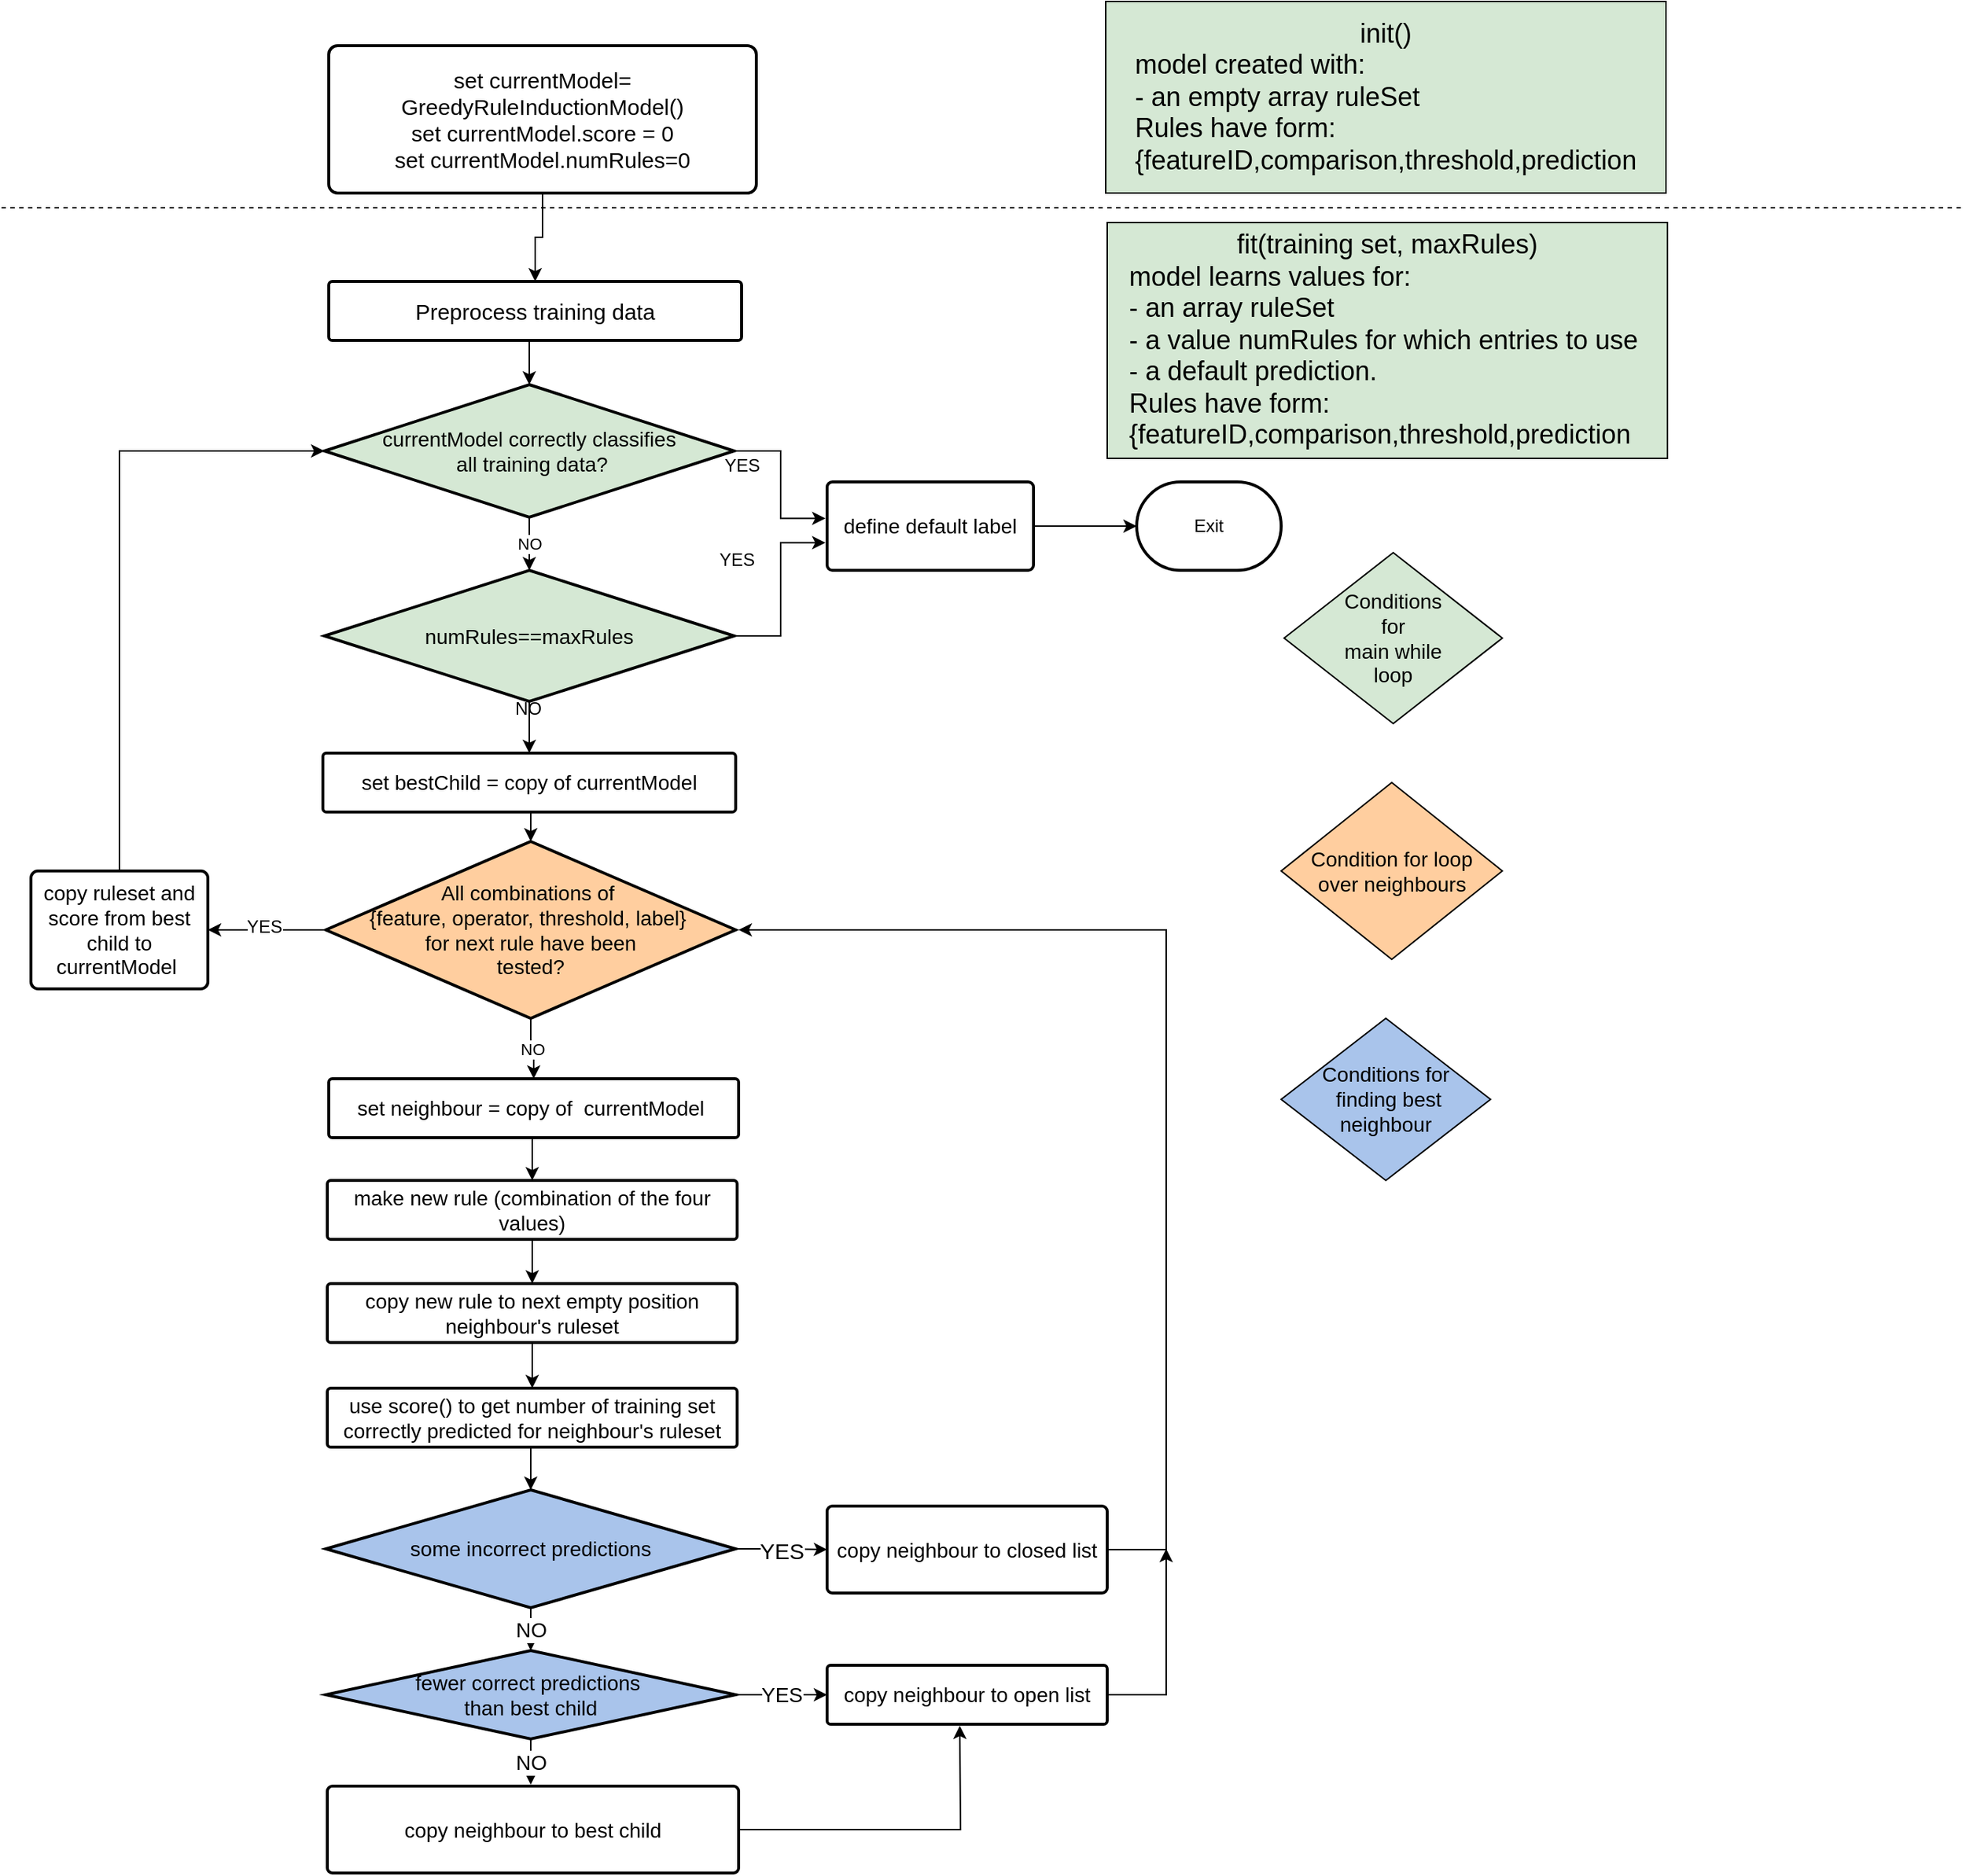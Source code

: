 <mxGraphModel dx="1681" dy="1048" grid="1" gridSize="10" guides="1" tooltips="1" connect="1" arrows="1" fold="1" page="1" pageScale="1" pageWidth="827" pageHeight="1169" background="#ffffff"><root><mxCell id="0"/><mxCell id="1" parent="0"/><mxCell id="10" style="edgeStyle=orthogonalEdgeStyle;rounded=0;html=1;exitX=0.5;exitY=1;exitPerimeter=0;entryX=0.5;entryY=0;entryPerimeter=0;jettySize=auto;orthogonalLoop=1;" parent="1" source="2" target="3" edge="1"><mxGeometry relative="1" as="geometry"/></mxCell><mxCell id="2" value="&lt;span style=&quot;font-size: 15px ; letter-spacing: 0px&quot;&gt;set currentModel= GreedyRuleInductionModel()&lt;/span&gt;&lt;br&gt;&lt;div&gt;&lt;div style=&quot;font-size: 15px&quot;&gt;&lt;font style=&quot;font-size: 15px&quot;&gt;set currentModel&lt;/font&gt;&lt;span style=&quot;letter-spacing: 0px&quot;&gt;.score = 0&lt;/span&gt;&lt;/div&gt;&lt;/div&gt;&lt;div style=&quot;font-size: 15px&quot;&gt;&lt;span style=&quot;letter-spacing: 0px&quot;&gt;set currentModel.numRules=0&lt;/span&gt;&lt;/div&gt;" style="shape=mxgraph.flowchart.process;whiteSpace=wrap;html=1;fillColor=#ffffff;strokeColor=#000000;strokeWidth=2;align=center;" parent="1" vertex="1"><mxGeometry x="242" y="140" width="290" height="100" as="geometry"/></mxCell><mxCell id="11" style="edgeStyle=orthogonalEdgeStyle;rounded=0;html=1;exitX=0.5;exitY=1;exitPerimeter=0;entryX=0.5;entryY=0;entryPerimeter=0;jettySize=auto;orthogonalLoop=1;" parent="1" source="3" target="4" edge="1"><mxGeometry relative="1" as="geometry"/></mxCell><mxCell id="3" value="&lt;font style=&quot;font-size: 15px&quot;&gt;Preprocess training data&lt;/font&gt;" style="shape=mxgraph.flowchart.process;whiteSpace=wrap;html=1;fillColor=#ffffff;strokeColor=#000000;strokeWidth=2;align=center;" parent="1" vertex="1"><mxGeometry x="242" y="300" width="280" height="40" as="geometry"/></mxCell><mxCell id="7" style="edgeStyle=orthogonalEdgeStyle;rounded=0;html=1;exitX=1;exitY=0.5;exitPerimeter=0;entryX=-0.008;entryY=0.413;entryPerimeter=0;jettySize=auto;orthogonalLoop=1;" parent="1" source="4" target="6" edge="1"><mxGeometry relative="1" as="geometry"/></mxCell><mxCell id="9" value="YES" style="text;html=1;resizable=0;points=[];align=center;verticalAlign=middle;labelBackgroundColor=#ffffff;" parent="7" vertex="1" connectable="0"><mxGeometry x="-0.495" y="2" relative="1" as="geometry"><mxPoint x="-22" y="12" as="offset"/></mxGeometry></mxCell><mxCell id="12" value="NO" style="edgeStyle=orthogonalEdgeStyle;rounded=0;html=1;exitX=0.5;exitY=1;exitPerimeter=0;entryX=0.5;entryY=0;entryPerimeter=0;jettySize=auto;orthogonalLoop=1;" parent="1" source="4" target="5" edge="1"><mxGeometry relative="1" as="geometry"/></mxCell><mxCell id="4" value="&lt;font style=&quot;font-size: 14px&quot;&gt;currentModel correctly classifies&lt;/font&gt;&lt;div&gt;&lt;font style=&quot;font-size: 14px&quot;&gt;&amp;nbsp;all training data?&lt;/font&gt;&lt;/div&gt;" style="shape=mxgraph.flowchart.decision;whiteSpace=wrap;html=1;fillColor=#D5E8D4;strokeColor=#000000;strokeWidth=2;align=center;" parent="1" vertex="1"><mxGeometry x="239" y="370" width="278" height="90" as="geometry"/></mxCell><mxCell id="8" style="edgeStyle=orthogonalEdgeStyle;rounded=0;html=1;exitX=1;exitY=0.5;exitPerimeter=0;entryX=-0.008;entryY=0.688;entryPerimeter=0;jettySize=auto;orthogonalLoop=1;" parent="1" source="5" target="6" edge="1"><mxGeometry relative="1" as="geometry"/></mxCell><mxCell id="15" value="&amp;nbsp;" style="text;html=1;resizable=0;points=[];align=center;verticalAlign=middle;labelBackgroundColor=#ffffff;" parent="8" vertex="1" connectable="0"><mxGeometry x="-0.483" y="24" relative="1" as="geometry"><mxPoint x="25" y="-24" as="offset"/></mxGeometry></mxCell><mxCell id="24" style="edgeStyle=orthogonalEdgeStyle;rounded=0;html=1;exitX=0.5;exitY=1;exitPerimeter=0;jettySize=auto;orthogonalLoop=1;" parent="1" source="5" edge="1"><mxGeometry relative="1" as="geometry"><mxPoint x="379" y="598" as="targetPoint"/></mxGeometry></mxCell><mxCell id="26" value="NO" style="text;html=1;resizable=0;points=[];align=center;verticalAlign=middle;labelBackgroundColor=#ffffff;" parent="24" vertex="1" connectable="0"><mxGeometry x="-0.733" y="5" relative="1" as="geometry"><mxPoint x="-7" y="4" as="offset"/></mxGeometry></mxCell><mxCell id="66" style="edgeStyle=orthogonalEdgeStyle;rounded=0;html=1;exitX=0.5;exitY=1;exitPerimeter=0;entryX=0.5;entryY=0;entryPerimeter=0;jettySize=auto;orthogonalLoop=1;" edge="1" parent="1" source="5" target="19"><mxGeometry relative="1" as="geometry"/></mxCell><mxCell id="5" value="&lt;span style=&quot;font-size: 14px&quot;&gt;numRules==maxRules&lt;/span&gt;" style="shape=mxgraph.flowchart.decision;whiteSpace=wrap;html=1;fillColor=#D5E8D4;strokeColor=#000000;strokeWidth=2;align=center;" parent="1" vertex="1"><mxGeometry x="239" y="496" width="278" height="89" as="geometry"/></mxCell><mxCell id="14" style="edgeStyle=orthogonalEdgeStyle;rounded=0;html=1;exitX=1;exitY=0.5;exitPerimeter=0;entryX=0;entryY=0.5;entryPerimeter=0;jettySize=auto;orthogonalLoop=1;" parent="1" source="6" target="13" edge="1"><mxGeometry relative="1" as="geometry"/></mxCell><mxCell id="6" value="&lt;font style=&quot;font-size: 14px&quot;&gt;define default label&lt;/font&gt;" style="shape=mxgraph.flowchart.process;whiteSpace=wrap;html=1;fillColor=#ffffff;strokeColor=#000000;strokeWidth=2;align=center;" parent="1" vertex="1"><mxGeometry x="580" y="436" width="140" height="60" as="geometry"/></mxCell><mxCell id="13" value="Exit" style="shape=mxgraph.flowchart.terminator;whiteSpace=wrap;html=1;fillColor=#ffffff;strokeColor=#000000;strokeWidth=2;align=center;" parent="1" vertex="1"><mxGeometry x="790" y="436" width="98" height="60" as="geometry"/></mxCell><mxCell id="21" style="edgeStyle=orthogonalEdgeStyle;rounded=0;html=1;exitX=0;exitY=0.5;exitPerimeter=0;jettySize=auto;orthogonalLoop=1;" parent="1" source="17" target="20" edge="1"><mxGeometry relative="1" as="geometry"/></mxCell><mxCell id="23" value="YES" style="text;html=1;resizable=0;points=[];align=center;verticalAlign=middle;labelBackgroundColor=#ffffff;" parent="21" vertex="1" connectable="0"><mxGeometry x="0.048" y="-2" relative="1" as="geometry"><mxPoint as="offset"/></mxGeometry></mxCell><mxCell id="29" value="NO" style="edgeStyle=orthogonalEdgeStyle;rounded=0;html=1;exitX=0.5;exitY=1;exitPerimeter=0;entryX=0.5;entryY=0;entryPerimeter=0;jettySize=auto;orthogonalLoop=1;" parent="1" source="17" target="27" edge="1"><mxGeometry relative="1" as="geometry"/></mxCell><mxCell id="17" value="&lt;span style=&quot;font-size: 14px&quot;&gt;All combinations of&amp;nbsp;&lt;/span&gt;&lt;div&gt;&lt;span style=&quot;font-size: 14px&quot;&gt;{feature, operator,&amp;nbsp;threshold, label}&amp;nbsp;&lt;/span&gt;&lt;/div&gt;&lt;div&gt;&lt;span style=&quot;font-size: 14px&quot;&gt;&amp;nbsp;for next rule have been&amp;nbsp;&lt;/span&gt;&lt;/div&gt;&lt;div&gt;&lt;span style=&quot;font-size: 14px&quot;&gt;tested?&lt;/span&gt;&lt;/div&gt;" style="shape=mxgraph.flowchart.decision;whiteSpace=wrap;html=1;fillColor=#FFCE9F;strokeColor=#000000;strokeWidth=2;align=center;" parent="1" vertex="1"><mxGeometry x="240" y="680" width="278" height="120" as="geometry"/></mxCell><mxCell id="25" style="edgeStyle=orthogonalEdgeStyle;rounded=0;html=1;exitX=0.5;exitY=1;exitPerimeter=0;entryX=0.5;entryY=0;entryPerimeter=0;jettySize=auto;orthogonalLoop=1;" parent="1" source="19" target="17" edge="1"><mxGeometry relative="1" as="geometry"/></mxCell><mxCell id="19" value="&lt;font style=&quot;font-size: 14px&quot;&gt;set bestChild = copy of currentModel&lt;/font&gt;" style="shape=mxgraph.flowchart.process;whiteSpace=wrap;html=1;fillColor=#ffffff;strokeColor=#000000;strokeWidth=2;align=center;" parent="1" vertex="1"><mxGeometry x="238" y="620" width="280" height="40" as="geometry"/></mxCell><mxCell id="22" style="edgeStyle=orthogonalEdgeStyle;rounded=0;html=1;exitX=0.5;exitY=0;exitPerimeter=0;entryX=0;entryY=0.5;entryPerimeter=0;jettySize=auto;orthogonalLoop=1;" parent="1" source="20" target="4" edge="1"><mxGeometry relative="1" as="geometry"/></mxCell><mxCell id="20" value="&lt;font style=&quot;font-size: 14px&quot;&gt;copy ruleset and score from best child to currentModel&amp;nbsp;&lt;/font&gt;" style="shape=mxgraph.flowchart.process;whiteSpace=wrap;html=1;fillColor=#ffffff;strokeColor=#000000;strokeWidth=2;align=center;" parent="1" vertex="1"><mxGeometry x="40" y="700" width="120" height="80" as="geometry"/></mxCell><mxCell id="40" style="edgeStyle=orthogonalEdgeStyle;rounded=0;html=1;exitX=0.5;exitY=1;exitPerimeter=0;jettySize=auto;orthogonalLoop=1;entryX=0.5;entryY=0;entryPerimeter=0;" parent="1" source="27" edge="1" target="55"><mxGeometry relative="1" as="geometry"><mxPoint x="381" y="920" as="targetPoint"/><Array as="points"><mxPoint x="380" y="881"/></Array></mxGeometry></mxCell><mxCell id="27" value="&lt;font style=&quot;font-size: 14px&quot;&gt;set neighbour = copy of &amp;nbsp;currentModel&amp;nbsp;&lt;/font&gt;" style="shape=mxgraph.flowchart.process;whiteSpace=wrap;html=1;fillColor=#ffffff;strokeColor=#000000;strokeWidth=2;align=center;" parent="1" vertex="1"><mxGeometry x="242" y="841" width="278" height="40" as="geometry"/></mxCell><mxCell id="28" value="YES" style="text;html=1;resizable=0;points=[];autosize=1;align=left;verticalAlign=top;spacingTop=-4;" parent="1" vertex="1"><mxGeometry x="505" y="479" width="40" height="10" as="geometry"/></mxCell><mxCell id="39" style="edgeStyle=orthogonalEdgeStyle;rounded=0;html=1;exitX=0.5;exitY=1;exitPerimeter=0;entryX=0.5;entryY=0;entryPerimeter=0;jettySize=auto;orthogonalLoop=1;" parent="1" source="30" target="31" edge="1"><mxGeometry relative="1" as="geometry"/></mxCell><mxCell id="30" value="&lt;font style=&quot;font-size: 14px&quot;&gt;copy new rule to next empty position neighbour's ruleset&lt;/font&gt;" style="shape=mxgraph.flowchart.process;whiteSpace=wrap;html=1;fillColor=#ffffff;strokeColor=#000000;strokeWidth=2;align=center;" parent="1" vertex="1"><mxGeometry x="241" y="980" width="278" height="40" as="geometry"/></mxCell><mxCell id="41" style="edgeStyle=orthogonalEdgeStyle;rounded=0;html=1;exitX=0.5;exitY=1;exitPerimeter=0;entryX=0.5;entryY=0;entryPerimeter=0;jettySize=auto;orthogonalLoop=1;" parent="1" source="31" target="34" edge="1"><mxGeometry relative="1" as="geometry"/></mxCell><mxCell id="31" value="&lt;span style=&quot;font-size: 14px&quot;&gt;use score() to get number of training set correctly predicted for neighbour's ruleset&lt;/span&gt;" style="shape=mxgraph.flowchart.process;whiteSpace=wrap;html=1;fillColor=#ffffff;strokeColor=#000000;strokeWidth=2;align=center;" parent="1" vertex="1"><mxGeometry x="241" y="1051" width="278" height="40" as="geometry"/></mxCell><mxCell id="36" value="&lt;font style=&quot;font-size: 15px&quot;&gt;YES&lt;/font&gt;" style="edgeStyle=orthogonalEdgeStyle;rounded=0;html=1;exitX=1;exitY=0.5;exitPerimeter=0;entryX=0;entryY=0.5;entryPerimeter=0;jettySize=auto;orthogonalLoop=1;" parent="1" source="34" target="35" edge="1"><mxGeometry relative="1" as="geometry"/></mxCell><mxCell id="43" value="&lt;font style=&quot;font-size: 14px&quot;&gt;NO&lt;/font&gt;" style="edgeStyle=orthogonalEdgeStyle;rounded=0;html=1;exitX=0.5;exitY=1;exitPerimeter=0;entryX=0.5;entryY=0;entryPerimeter=0;jettySize=auto;orthogonalLoop=1;" parent="1" source="34" target="42" edge="1"><mxGeometry relative="1" as="geometry"/></mxCell><mxCell id="34" value="&lt;font style=&quot;font-size: 14px&quot;&gt;some incorrect predictions&lt;/font&gt;" style="shape=mxgraph.flowchart.decision;whiteSpace=wrap;html=1;fillColor=#A9C4EB;strokeColor=#000000;strokeWidth=2;align=center;" parent="1" vertex="1"><mxGeometry x="240" y="1120" width="278" height="80" as="geometry"/></mxCell><mxCell id="37" style="edgeStyle=orthogonalEdgeStyle;rounded=0;html=1;exitX=1;exitY=0.5;exitPerimeter=0;jettySize=auto;orthogonalLoop=1;" parent="1" source="35" edge="1"><mxGeometry relative="1" as="geometry"><mxPoint x="520" y="740" as="targetPoint"/><Array as="points"><mxPoint x="810" y="1161"/><mxPoint x="810" y="740"/></Array></mxGeometry></mxCell><mxCell id="35" value="&lt;font style=&quot;font-size: 14px&quot;&gt;copy neighbour to closed list&lt;/font&gt;" style="shape=mxgraph.flowchart.process;whiteSpace=wrap;html=1;fillColor=#ffffff;strokeColor=#000000;strokeWidth=2;align=center;" parent="1" vertex="1"><mxGeometry x="580" y="1131" width="190" height="59" as="geometry"/></mxCell><mxCell id="38" value="" style="endArrow=none;dashed=1;html=1;" parent="1" edge="1"><mxGeometry width="50" height="50" relative="1" as="geometry"><mxPoint x="20" y="250" as="sourcePoint"/><mxPoint x="1350" y="250" as="targetPoint"/></mxGeometry></mxCell><mxCell id="46" value="&lt;font style=&quot;font-size: 14px&quot;&gt;NO&lt;/font&gt;" style="edgeStyle=orthogonalEdgeStyle;rounded=0;html=1;exitX=0.5;exitY=1;exitPerimeter=0;jettySize=auto;orthogonalLoop=1;" parent="1" source="42" edge="1"><mxGeometry relative="1" as="geometry"><mxPoint x="379" y="1320" as="targetPoint"/></mxGeometry></mxCell><mxCell id="62" value="&lt;font style=&quot;font-size: 14px&quot;&gt;YES&lt;/font&gt;" style="edgeStyle=orthogonalEdgeStyle;rounded=0;html=1;exitX=1;exitY=0.5;exitPerimeter=0;entryX=0;entryY=0.5;entryPerimeter=0;jettySize=auto;orthogonalLoop=1;" edge="1" parent="1" source="42" target="45"><mxGeometry relative="1" as="geometry"/></mxCell><mxCell id="42" value="&lt;font style=&quot;font-size: 14px&quot;&gt;fewer correct predictions&amp;nbsp;&lt;/font&gt;&lt;div&gt;&lt;font style=&quot;font-size: 14px&quot;&gt;than best child&lt;/font&gt;&lt;/div&gt;" style="shape=mxgraph.flowchart.decision;whiteSpace=wrap;html=1;fillColor=#A9C4EB;strokeColor=#000000;strokeWidth=2;align=center;" parent="1" vertex="1"><mxGeometry x="240" y="1229" width="278" height="60" as="geometry"/></mxCell><mxCell id="65" style="edgeStyle=orthogonalEdgeStyle;rounded=0;html=1;exitX=1;exitY=0.5;exitPerimeter=0;jettySize=auto;orthogonalLoop=1;" edge="1" parent="1" source="44"><mxGeometry relative="1" as="geometry"><mxPoint x="670" y="1280" as="targetPoint"/></mxGeometry></mxCell><mxCell id="44" value="&lt;span style=&quot;font-size: 14px&quot;&gt;copy neighbour to&amp;nbsp;best child&lt;/span&gt;" style="shape=mxgraph.flowchart.process;whiteSpace=wrap;html=1;fillColor=#ffffff;strokeColor=#000000;strokeWidth=2;align=center;" parent="1" vertex="1"><mxGeometry x="241" y="1321" width="279" height="59" as="geometry"/></mxCell><mxCell id="47" style="edgeStyle=orthogonalEdgeStyle;rounded=0;html=1;exitX=1;exitY=0.5;exitPerimeter=0;jettySize=auto;orthogonalLoop=1;" parent="1" source="45" edge="1"><mxGeometry relative="1" as="geometry"><mxPoint x="810" y="1160" as="targetPoint"/><Array as="points"><mxPoint x="810" y="1259"/></Array></mxGeometry></mxCell><mxCell id="45" value="&lt;font style=&quot;font-size: 14px&quot;&gt;copy neighbour to open list&lt;/font&gt;" style="shape=mxgraph.flowchart.process;whiteSpace=wrap;html=1;fillColor=#ffffff;strokeColor=#000000;strokeWidth=2;align=center;" parent="1" vertex="1"><mxGeometry x="580" y="1239" width="190" height="40" as="geometry"/></mxCell><mxCell id="52" value="&lt;font style=&quot;font-size: 14px&quot;&gt;Conditions&lt;/font&gt;&lt;div style=&quot;font-size: 14px&quot;&gt;&lt;font style=&quot;font-size: 14px&quot;&gt;for&lt;/font&gt;&lt;/div&gt;&lt;div style=&quot;font-size: 14px&quot;&gt;&lt;font style=&quot;font-size: 14px&quot;&gt;&amp;nbsp;main while&amp;nbsp;&lt;/font&gt;&lt;/div&gt;&lt;div style=&quot;font-size: 14px&quot;&gt;&lt;font style=&quot;font-size: 14px&quot;&gt;loop&lt;/font&gt;&lt;/div&gt;" style="rhombus;whiteSpace=wrap;html=1;fillColor=#D5E8D4;" parent="1" vertex="1"><mxGeometry x="890" y="484" width="148" height="116" as="geometry"/></mxCell><mxCell id="53" value="&lt;font style=&quot;font-size: 14px&quot;&gt;Condition for loop&lt;/font&gt;&lt;div&gt;&lt;font style=&quot;font-size: 14px&quot;&gt;&amp;nbsp;over neighbours&lt;/font&gt;&amp;nbsp;&lt;/div&gt;" style="rhombus;whiteSpace=wrap;html=1;fillColor=#FFCE9F;" parent="1" vertex="1"><mxGeometry x="888" y="640" width="150" height="120" as="geometry"/></mxCell><mxCell id="54" value="&lt;font style=&quot;font-size: 14px&quot;&gt;Conditions for&lt;/font&gt;&lt;div&gt;&lt;font style=&quot;font-size: 14px&quot;&gt;&amp;nbsp;finding best neighbour&lt;/font&gt;&lt;/div&gt;" style="rhombus;whiteSpace=wrap;html=1;fillColor=#A9C4EB;" parent="1" vertex="1"><mxGeometry x="888" y="800" width="142" height="110" as="geometry"/></mxCell><mxCell id="56" style="edgeStyle=orthogonalEdgeStyle;rounded=0;html=1;exitX=0.5;exitY=1;exitPerimeter=0;entryX=0.5;entryY=0;entryPerimeter=0;jettySize=auto;orthogonalLoop=1;" parent="1" source="55" target="30" edge="1"><mxGeometry relative="1" as="geometry"/></mxCell><mxCell id="55" value="&lt;font style=&quot;font-size: 14px&quot;&gt;make new rule (combination of the four values)&lt;/font&gt;" style="shape=mxgraph.flowchart.process;whiteSpace=wrap;html=1;fillColor=#ffffff;strokeColor=#000000;strokeWidth=2;align=center;" parent="1" vertex="1"><mxGeometry x="241" y="910" width="278" height="40" as="geometry"/></mxCell><mxCell id="57" value="&lt;font style=&quot;font-size: 18px&quot;&gt;init()&lt;/font&gt;" style="text;html=1;strokeColor=none;fillColor=none;align=center;verticalAlign=middle;whiteSpace=wrap;rounded=0;" parent="1" vertex="1"><mxGeometry x="924" y="120" width="40" height="30" as="geometry"/></mxCell><mxCell id="60" value="&lt;font style=&quot;font-size: 18px&quot;&gt;init()&lt;/font&gt;&lt;div style=&quot;text-align: left ; font-size: 18px&quot;&gt;&lt;font style=&quot;font-size: 18px&quot;&gt;model created with:&lt;/font&gt;&lt;/div&gt;&lt;div style=&quot;text-align: left ; font-size: 18px&quot;&gt;&lt;font style=&quot;font-size: 18px&quot;&gt;- an empty array ruleSet&amp;nbsp;&lt;/font&gt;&lt;/div&gt;&lt;div style=&quot;text-align: left ; font-size: 18px&quot;&gt;&lt;font style=&quot;font-size: 18px&quot;&gt;Rules have form:&amp;nbsp;&lt;/font&gt;&lt;/div&gt;&lt;div style=&quot;text-align: left ; font-size: 18px&quot;&gt;&lt;font style=&quot;font-size: 18px&quot;&gt;{featureID,comparison,threshold,prediction&lt;/font&gt;&lt;/div&gt;" style="rounded=0;whiteSpace=wrap;html=1;fillColor=#D5E8D4;" vertex="1" parent="1"><mxGeometry x="769" y="110" width="380" height="130" as="geometry"/></mxCell><mxCell id="61" value="&lt;font style=&quot;font-size: 18px&quot;&gt;fit(training set, maxRules)&lt;/font&gt;&lt;div style=&quot;text-align: left ; font-size: 18px&quot;&gt;&lt;font style=&quot;font-size: 18px&quot;&gt;model learns values for:&lt;/font&gt;&lt;/div&gt;&lt;div style=&quot;text-align: left ; font-size: 18px&quot;&gt;&lt;font style=&quot;font-size: 18px&quot;&gt;- an array ruleSet&amp;nbsp;&lt;/font&gt;&lt;/div&gt;&lt;div style=&quot;text-align: left ; font-size: 18px&quot;&gt;&lt;font style=&quot;font-size: 18px&quot;&gt;- a value numRules for which entries to use&amp;nbsp;&lt;/font&gt;&lt;/div&gt;&lt;div style=&quot;text-align: left ; font-size: 18px&quot;&gt;&lt;font style=&quot;font-size: 18px&quot;&gt;- a default prediction.&lt;/font&gt;&lt;/div&gt;&lt;div style=&quot;text-align: left ; font-size: 18px&quot;&gt;&lt;font style=&quot;font-size: 18px&quot;&gt;Rules have form:&amp;nbsp;&lt;/font&gt;&lt;/div&gt;&lt;div style=&quot;text-align: left ; font-size: 18px&quot;&gt;&lt;font style=&quot;font-size: 18px&quot;&gt;{featureID,comparison,threshold,prediction&lt;/font&gt;&lt;/div&gt;" style="rounded=0;whiteSpace=wrap;html=1;fillColor=#D5E8D4;" vertex="1" parent="1"><mxGeometry x="770" y="260" width="380" height="160" as="geometry"/></mxCell><mxCell id="67" style="edgeStyle=orthogonalEdgeStyle;rounded=0;html=1;exitX=0.5;exitY=1;entryX=0.5;entryY=1;jettySize=auto;orthogonalLoop=1;" edge="1" parent="1"><mxGeometry relative="1" as="geometry"><mxPoint x="944" y="215" as="sourcePoint"/><mxPoint x="944" y="215" as="targetPoint"/></mxGeometry></mxCell></root></mxGraphModel>
